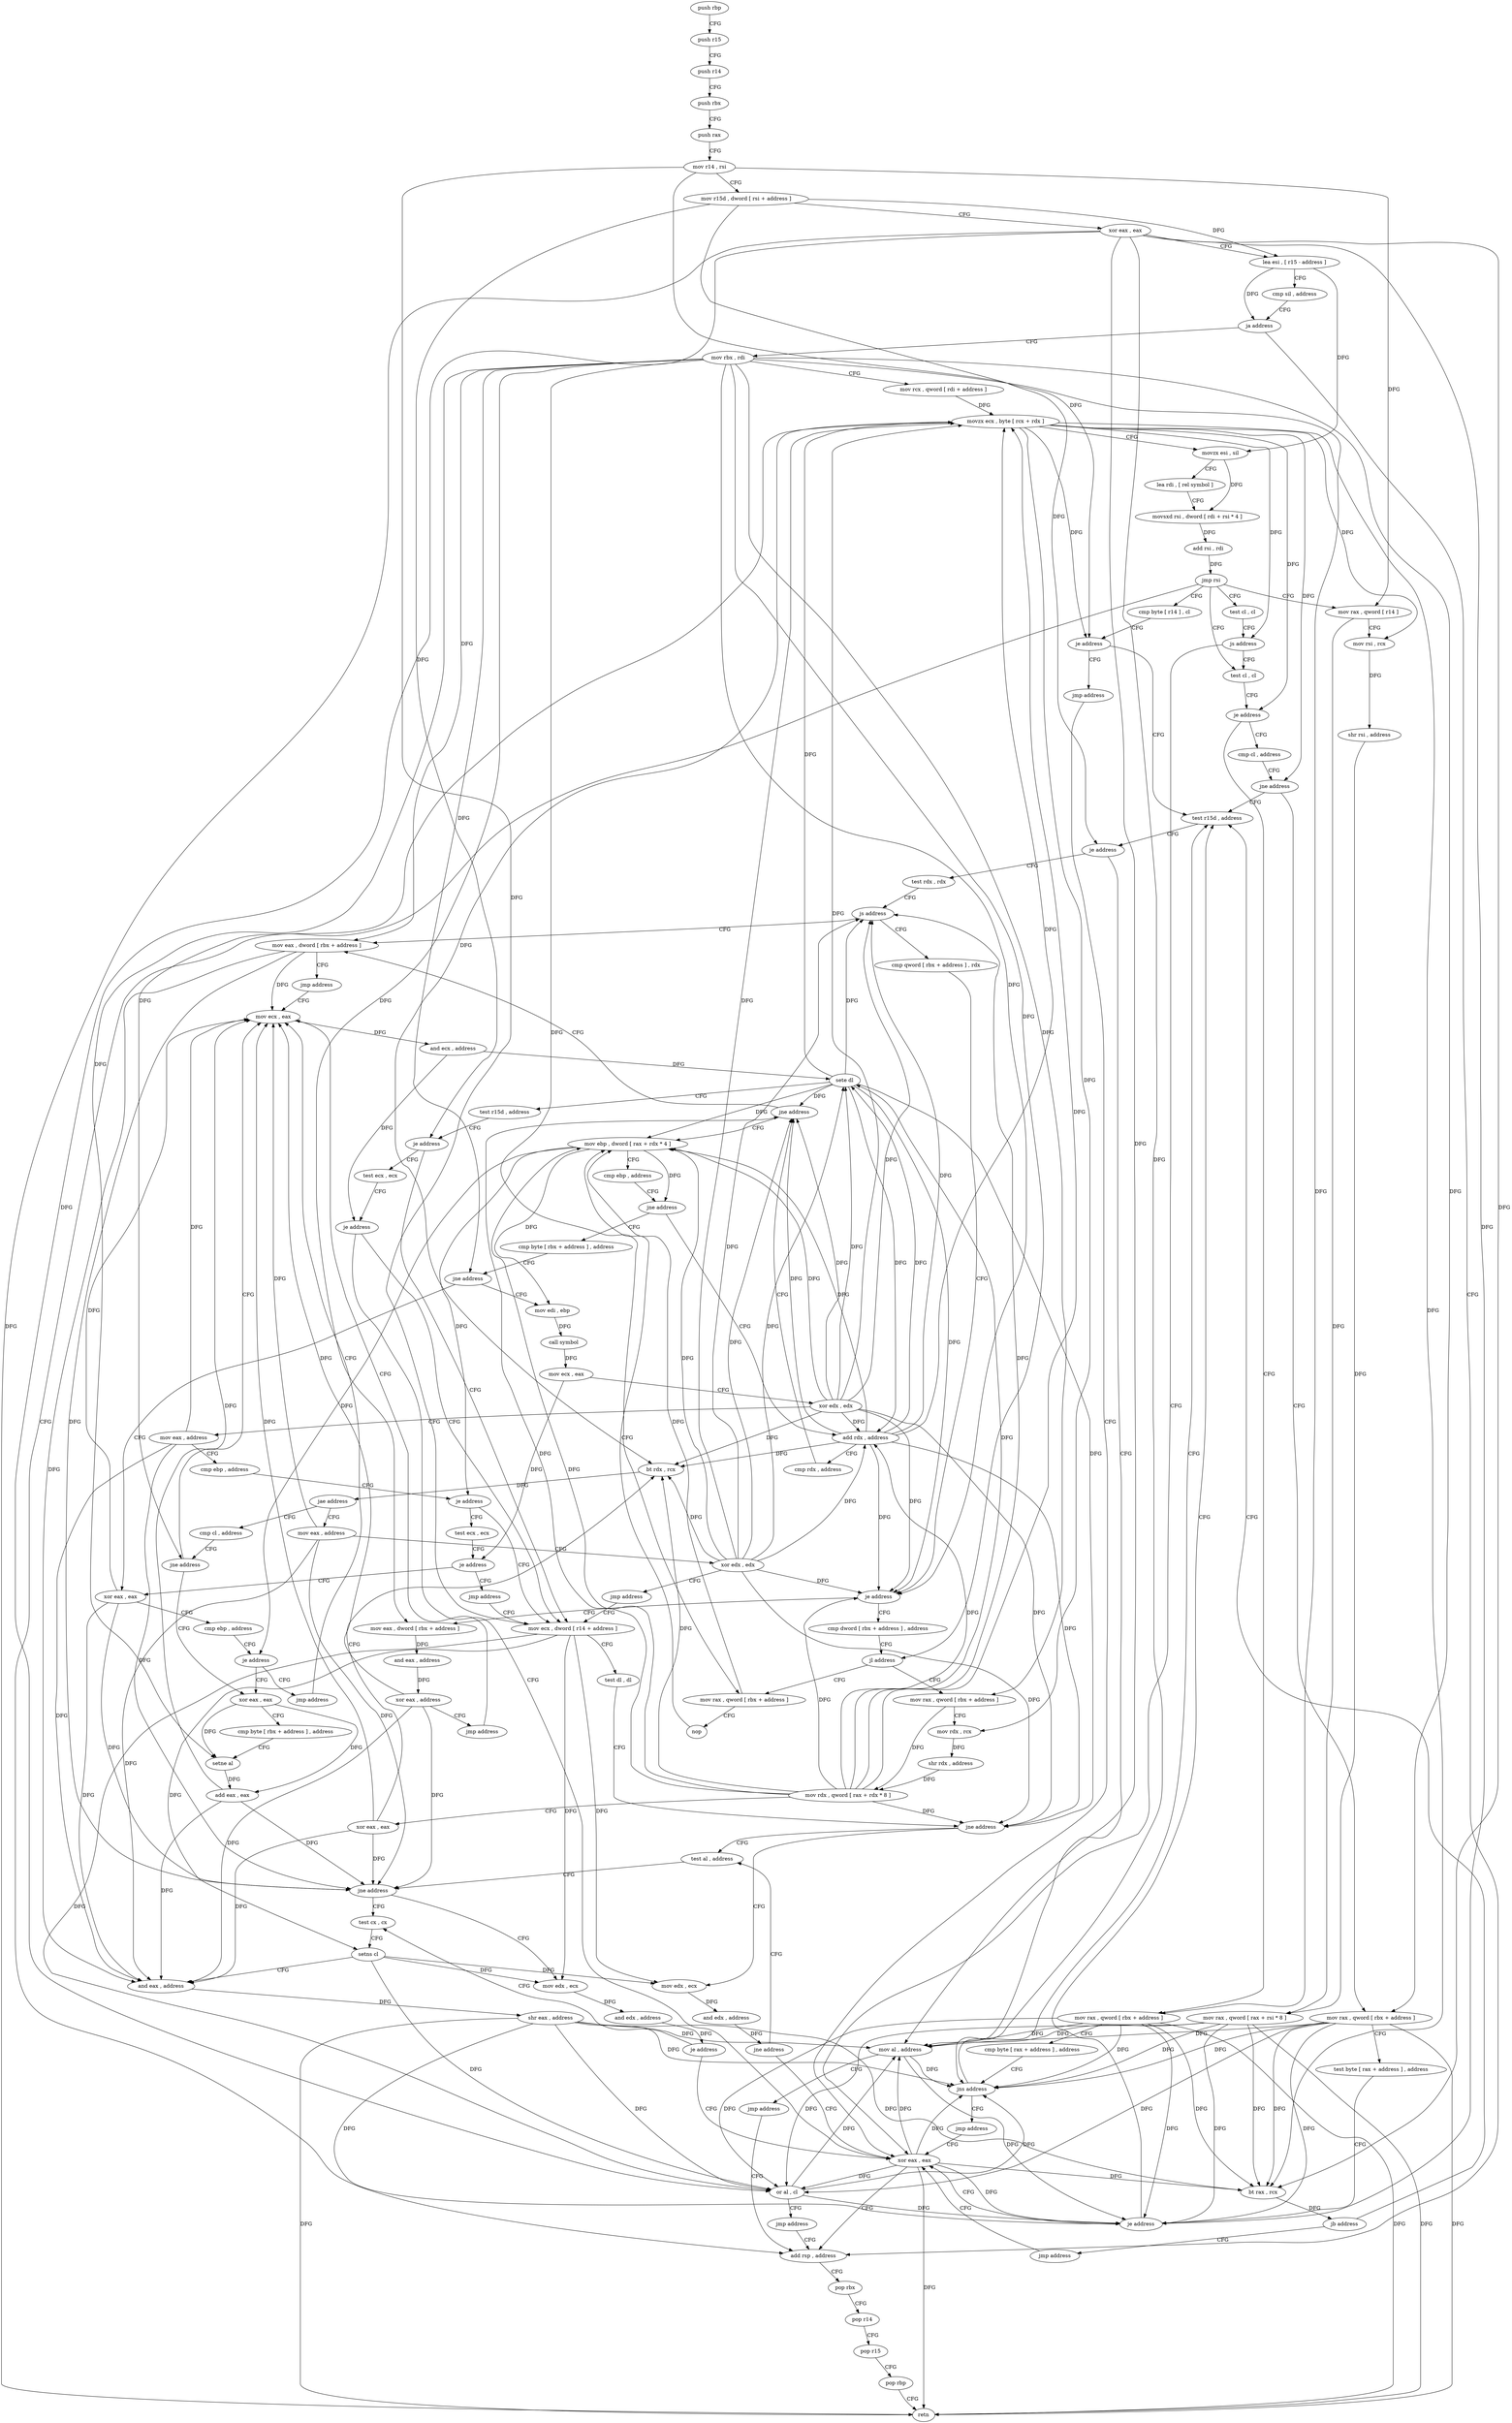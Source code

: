 digraph "func" {
"4293952" [label = "push rbp" ]
"4293953" [label = "push r15" ]
"4293955" [label = "push r14" ]
"4293957" [label = "push rbx" ]
"4293958" [label = "push rax" ]
"4293959" [label = "mov r14 , rsi" ]
"4293962" [label = "mov r15d , dword [ rsi + address ]" ]
"4293966" [label = "xor eax , eax" ]
"4293968" [label = "lea esi , [ r15 - address ]" ]
"4293972" [label = "cmp sil , address" ]
"4293976" [label = "ja address" ]
"4294303" [label = "add rsp , address" ]
"4293982" [label = "mov rbx , rdi" ]
"4294307" [label = "pop rbx" ]
"4294308" [label = "pop r14" ]
"4294310" [label = "pop r15" ]
"4294312" [label = "pop rbp" ]
"4294313" [label = "retn" ]
"4293985" [label = "mov rcx , qword [ rdi + address ]" ]
"4293989" [label = "movzx ecx , byte [ rcx + rdx ]" ]
"4293993" [label = "movzx esi , sil" ]
"4293997" [label = "lea rdi , [ rel symbol ]" ]
"4294004" [label = "movsxd rsi , dword [ rdi + rsi * 4 ]" ]
"4294008" [label = "add rsi , rdi" ]
"4294011" [label = "jmp rsi" ]
"4294013" [label = "cmp byte [ r14 ] , cl" ]
"4294023" [label = "mov rax , qword [ r14 ]" ]
"4294048" [label = "test cl , cl" ]
"4294056" [label = "test cl , cl" ]
"4294016" [label = "je address" ]
"4294089" [label = "test r15d , address" ]
"4294018" [label = "jmp address" ]
"4294026" [label = "mov rsi , rcx" ]
"4294029" [label = "shr rsi , address" ]
"4294033" [label = "mov rax , qword [ rax + rsi * 8 ]" ]
"4294037" [label = "bt rax , rcx" ]
"4294041" [label = "jb address" ]
"4294043" [label = "jmp address" ]
"4294050" [label = "js address" ]
"4294301" [label = "xor eax , eax" ]
"4294058" [label = "je address" ]
"4294193" [label = "mov rax , qword [ rbx + address ]" ]
"4294064" [label = "cmp cl , address" ]
"4294096" [label = "je address" ]
"4294151" [label = "mov al , address" ]
"4294098" [label = "test rdx , rdx" ]
"4294200" [label = "cmp byte [ rax + address ] , address" ]
"4294207" [label = "jns address" ]
"4294209" [label = "jmp address" ]
"4294067" [label = "jne address" ]
"4294069" [label = "mov rax , qword [ rbx + address ]" ]
"4294153" [label = "jmp address" ]
"4294101" [label = "js address" ]
"4294146" [label = "mov eax , dword [ rbx + address ]" ]
"4294103" [label = "cmp qword [ rbx + address ] , rdx" ]
"4294076" [label = "test byte [ rax + address ] , address" ]
"4294083" [label = "je address" ]
"4294149" [label = "jmp address" ]
"4294248" [label = "mov ecx , eax" ]
"4294107" [label = "je address" ]
"4294330" [label = "mov eax , dword [ rbx + address ]" ]
"4294113" [label = "cmp dword [ rbx + address ] , address" ]
"4294250" [label = "and ecx , address" ]
"4294253" [label = "sete dl" ]
"4294256" [label = "test r15d , address" ]
"4294263" [label = "je address" ]
"4294269" [label = "mov ecx , dword [ r14 + address ]" ]
"4294265" [label = "test ecx , ecx" ]
"4294336" [label = "and eax , address" ]
"4294339" [label = "xor eax , address" ]
"4294342" [label = "jmp address" ]
"4294120" [label = "jl address" ]
"4294158" [label = "mov rax , qword [ rbx + address ]" ]
"4294122" [label = "mov rax , qword [ rbx + address ]" ]
"4294273" [label = "test dl , dl" ]
"4294275" [label = "jne address" ]
"4294287" [label = "test al , address" ]
"4294277" [label = "mov edx , ecx" ]
"4294267" [label = "je address" ]
"4294165" [label = "mov rdx , rcx" ]
"4294168" [label = "shr rdx , address" ]
"4294172" [label = "mov rdx , qword [ rax + rdx * 8 ]" ]
"4294176" [label = "xor eax , eax" ]
"4294178" [label = "bt rdx , rcx" ]
"4294182" [label = "jae address" ]
"4294229" [label = "cmp cl , address" ]
"4294184" [label = "mov eax , address" ]
"4294126" [label = "nop" ]
"4294128" [label = "mov ebp , dword [ rax + rdx * 4 ]" ]
"4294289" [label = "jne address" ]
"4294314" [label = "test cx , cx" ]
"4294291" [label = "mov edx , ecx" ]
"4294279" [label = "and edx , address" ]
"4294285" [label = "jne address" ]
"4294232" [label = "jne address" ]
"4294234" [label = "xor eax , eax" ]
"4294189" [label = "xor edx , edx" ]
"4294191" [label = "jmp address" ]
"4294211" [label = "cmp byte [ rbx + address ] , address" ]
"4294218" [label = "jne address" ]
"4294344" [label = "mov edi , ebp" ]
"4294220" [label = "xor eax , eax" ]
"4294136" [label = "add rdx , address" ]
"4294140" [label = "cmp rdx , address" ]
"4294144" [label = "jne address" ]
"4294317" [label = "setns cl" ]
"4294320" [label = "and eax , address" ]
"4294323" [label = "shr eax , address" ]
"4294326" [label = "or al , cl" ]
"4294328" [label = "jmp address" ]
"4294293" [label = "and edx , address" ]
"4294299" [label = "je address" ]
"4294236" [label = "cmp byte [ rbx + address ] , address" ]
"4294243" [label = "setne al" ]
"4294246" [label = "add eax , eax" ]
"4294346" [label = "call symbol" ]
"4294351" [label = "mov ecx , eax" ]
"4294353" [label = "xor edx , edx" ]
"4294355" [label = "mov eax , address" ]
"4294360" [label = "cmp ebp , address" ]
"4294363" [label = "je address" ]
"4294365" [label = "test ecx , ecx" ]
"4294222" [label = "cmp ebp , address" ]
"4294225" [label = "je address" ]
"4294227" [label = "jmp address" ]
"4294131" [label = "cmp ebp , address" ]
"4294134" [label = "jne address" ]
"4294367" [label = "je address" ]
"4294373" [label = "jmp address" ]
"4293952" -> "4293953" [ label = "CFG" ]
"4293953" -> "4293955" [ label = "CFG" ]
"4293955" -> "4293957" [ label = "CFG" ]
"4293957" -> "4293958" [ label = "CFG" ]
"4293958" -> "4293959" [ label = "CFG" ]
"4293959" -> "4293962" [ label = "CFG" ]
"4293959" -> "4294016" [ label = "DFG" ]
"4293959" -> "4294023" [ label = "DFG" ]
"4293959" -> "4294269" [ label = "DFG" ]
"4293962" -> "4293966" [ label = "CFG" ]
"4293962" -> "4293968" [ label = "DFG" ]
"4293962" -> "4294096" [ label = "DFG" ]
"4293962" -> "4294263" [ label = "DFG" ]
"4293966" -> "4293968" [ label = "CFG" ]
"4293966" -> "4294313" [ label = "DFG" ]
"4293966" -> "4294037" [ label = "DFG" ]
"4293966" -> "4294207" [ label = "DFG" ]
"4293966" -> "4294151" [ label = "DFG" ]
"4293966" -> "4294083" [ label = "DFG" ]
"4293966" -> "4294326" [ label = "DFG" ]
"4293968" -> "4293972" [ label = "CFG" ]
"4293968" -> "4293976" [ label = "DFG" ]
"4293968" -> "4293993" [ label = "DFG" ]
"4293972" -> "4293976" [ label = "CFG" ]
"4293976" -> "4294303" [ label = "CFG" ]
"4293976" -> "4293982" [ label = "CFG" ]
"4294303" -> "4294307" [ label = "CFG" ]
"4293982" -> "4293985" [ label = "CFG" ]
"4293982" -> "4294193" [ label = "DFG" ]
"4293982" -> "4294069" [ label = "DFG" ]
"4293982" -> "4294146" [ label = "DFG" ]
"4293982" -> "4294107" [ label = "DFG" ]
"4293982" -> "4294330" [ label = "DFG" ]
"4293982" -> "4294120" [ label = "DFG" ]
"4293982" -> "4294158" [ label = "DFG" ]
"4293982" -> "4294122" [ label = "DFG" ]
"4293982" -> "4294243" [ label = "DFG" ]
"4293982" -> "4294218" [ label = "DFG" ]
"4294307" -> "4294308" [ label = "CFG" ]
"4294308" -> "4294310" [ label = "CFG" ]
"4294310" -> "4294312" [ label = "CFG" ]
"4294312" -> "4294313" [ label = "CFG" ]
"4293985" -> "4293989" [ label = "DFG" ]
"4293989" -> "4293993" [ label = "CFG" ]
"4293989" -> "4294016" [ label = "DFG" ]
"4293989" -> "4294026" [ label = "DFG" ]
"4293989" -> "4294037" [ label = "DFG" ]
"4293989" -> "4294050" [ label = "DFG" ]
"4293989" -> "4294058" [ label = "DFG" ]
"4293989" -> "4294067" [ label = "DFG" ]
"4293989" -> "4294165" [ label = "DFG" ]
"4293989" -> "4294178" [ label = "DFG" ]
"4293989" -> "4294232" [ label = "DFG" ]
"4293993" -> "4293997" [ label = "CFG" ]
"4293993" -> "4294004" [ label = "DFG" ]
"4293997" -> "4294004" [ label = "CFG" ]
"4294004" -> "4294008" [ label = "DFG" ]
"4294008" -> "4294011" [ label = "DFG" ]
"4294011" -> "4294013" [ label = "CFG" ]
"4294011" -> "4294023" [ label = "CFG" ]
"4294011" -> "4294048" [ label = "CFG" ]
"4294011" -> "4294056" [ label = "CFG" ]
"4294011" -> "4294303" [ label = "CFG" ]
"4294013" -> "4294016" [ label = "CFG" ]
"4294023" -> "4294026" [ label = "CFG" ]
"4294023" -> "4294033" [ label = "DFG" ]
"4294048" -> "4294050" [ label = "CFG" ]
"4294056" -> "4294058" [ label = "CFG" ]
"4294016" -> "4294089" [ label = "CFG" ]
"4294016" -> "4294018" [ label = "CFG" ]
"4294089" -> "4294096" [ label = "CFG" ]
"4294018" -> "4294301" [ label = "CFG" ]
"4294026" -> "4294029" [ label = "DFG" ]
"4294029" -> "4294033" [ label = "DFG" ]
"4294033" -> "4294037" [ label = "DFG" ]
"4294033" -> "4294313" [ label = "DFG" ]
"4294033" -> "4294207" [ label = "DFG" ]
"4294033" -> "4294151" [ label = "DFG" ]
"4294033" -> "4294083" [ label = "DFG" ]
"4294033" -> "4294326" [ label = "DFG" ]
"4294037" -> "4294041" [ label = "DFG" ]
"4294041" -> "4294089" [ label = "CFG" ]
"4294041" -> "4294043" [ label = "CFG" ]
"4294043" -> "4294301" [ label = "CFG" ]
"4294050" -> "4294301" [ label = "CFG" ]
"4294050" -> "4294056" [ label = "CFG" ]
"4294301" -> "4294303" [ label = "CFG" ]
"4294301" -> "4294313" [ label = "DFG" ]
"4294301" -> "4294037" [ label = "DFG" ]
"4294301" -> "4294207" [ label = "DFG" ]
"4294301" -> "4294151" [ label = "DFG" ]
"4294301" -> "4294083" [ label = "DFG" ]
"4294301" -> "4294326" [ label = "DFG" ]
"4294058" -> "4294193" [ label = "CFG" ]
"4294058" -> "4294064" [ label = "CFG" ]
"4294193" -> "4294200" [ label = "CFG" ]
"4294193" -> "4294313" [ label = "DFG" ]
"4294193" -> "4294037" [ label = "DFG" ]
"4294193" -> "4294207" [ label = "DFG" ]
"4294193" -> "4294151" [ label = "DFG" ]
"4294193" -> "4294083" [ label = "DFG" ]
"4294193" -> "4294326" [ label = "DFG" ]
"4294064" -> "4294067" [ label = "CFG" ]
"4294096" -> "4294151" [ label = "CFG" ]
"4294096" -> "4294098" [ label = "CFG" ]
"4294151" -> "4294153" [ label = "CFG" ]
"4294151" -> "4294207" [ label = "DFG" ]
"4294151" -> "4294083" [ label = "DFG" ]
"4294098" -> "4294101" [ label = "CFG" ]
"4294200" -> "4294207" [ label = "CFG" ]
"4294207" -> "4294089" [ label = "CFG" ]
"4294207" -> "4294209" [ label = "CFG" ]
"4294209" -> "4294301" [ label = "CFG" ]
"4294067" -> "4294089" [ label = "CFG" ]
"4294067" -> "4294069" [ label = "CFG" ]
"4294069" -> "4294076" [ label = "CFG" ]
"4294069" -> "4294207" [ label = "DFG" ]
"4294069" -> "4294151" [ label = "DFG" ]
"4294069" -> "4294313" [ label = "DFG" ]
"4294069" -> "4294037" [ label = "DFG" ]
"4294069" -> "4294083" [ label = "DFG" ]
"4294069" -> "4294326" [ label = "DFG" ]
"4294153" -> "4294303" [ label = "CFG" ]
"4294101" -> "4294146" [ label = "CFG" ]
"4294101" -> "4294103" [ label = "CFG" ]
"4294146" -> "4294149" [ label = "CFG" ]
"4294146" -> "4294248" [ label = "DFG" ]
"4294146" -> "4294289" [ label = "DFG" ]
"4294146" -> "4294320" [ label = "DFG" ]
"4294103" -> "4294107" [ label = "CFG" ]
"4294076" -> "4294083" [ label = "CFG" ]
"4294083" -> "4294301" [ label = "CFG" ]
"4294083" -> "4294089" [ label = "CFG" ]
"4294149" -> "4294248" [ label = "CFG" ]
"4294248" -> "4294250" [ label = "DFG" ]
"4294107" -> "4294330" [ label = "CFG" ]
"4294107" -> "4294113" [ label = "CFG" ]
"4294330" -> "4294336" [ label = "DFG" ]
"4294113" -> "4294120" [ label = "CFG" ]
"4294250" -> "4294253" [ label = "DFG" ]
"4294250" -> "4294267" [ label = "DFG" ]
"4294253" -> "4294256" [ label = "CFG" ]
"4294253" -> "4293989" [ label = "DFG" ]
"4294253" -> "4294101" [ label = "DFG" ]
"4294253" -> "4294107" [ label = "DFG" ]
"4294253" -> "4294275" [ label = "DFG" ]
"4294253" -> "4294128" [ label = "DFG" ]
"4294253" -> "4294136" [ label = "DFG" ]
"4294253" -> "4294144" [ label = "DFG" ]
"4294256" -> "4294263" [ label = "CFG" ]
"4294263" -> "4294269" [ label = "CFG" ]
"4294263" -> "4294265" [ label = "CFG" ]
"4294269" -> "4294273" [ label = "CFG" ]
"4294269" -> "4294277" [ label = "DFG" ]
"4294269" -> "4294317" [ label = "DFG" ]
"4294269" -> "4294326" [ label = "DFG" ]
"4294269" -> "4294291" [ label = "DFG" ]
"4294265" -> "4294267" [ label = "CFG" ]
"4294336" -> "4294339" [ label = "DFG" ]
"4294339" -> "4294342" [ label = "CFG" ]
"4294339" -> "4294248" [ label = "DFG" ]
"4294339" -> "4294289" [ label = "DFG" ]
"4294339" -> "4294320" [ label = "DFG" ]
"4294342" -> "4294248" [ label = "CFG" ]
"4294120" -> "4294158" [ label = "CFG" ]
"4294120" -> "4294122" [ label = "CFG" ]
"4294158" -> "4294165" [ label = "CFG" ]
"4294158" -> "4294172" [ label = "DFG" ]
"4294122" -> "4294126" [ label = "CFG" ]
"4294122" -> "4294128" [ label = "DFG" ]
"4294273" -> "4294275" [ label = "CFG" ]
"4294275" -> "4294287" [ label = "CFG" ]
"4294275" -> "4294277" [ label = "CFG" ]
"4294287" -> "4294289" [ label = "CFG" ]
"4294277" -> "4294279" [ label = "DFG" ]
"4294267" -> "4294301" [ label = "CFG" ]
"4294267" -> "4294269" [ label = "CFG" ]
"4294165" -> "4294168" [ label = "DFG" ]
"4294168" -> "4294172" [ label = "DFG" ]
"4294172" -> "4294176" [ label = "CFG" ]
"4294172" -> "4293989" [ label = "DFG" ]
"4294172" -> "4294101" [ label = "DFG" ]
"4294172" -> "4294107" [ label = "DFG" ]
"4294172" -> "4294275" [ label = "DFG" ]
"4294172" -> "4294253" [ label = "DFG" ]
"4294172" -> "4294178" [ label = "DFG" ]
"4294172" -> "4294128" [ label = "DFG" ]
"4294172" -> "4294136" [ label = "DFG" ]
"4294172" -> "4294144" [ label = "DFG" ]
"4294176" -> "4294178" [ label = "CFG" ]
"4294176" -> "4294248" [ label = "DFG" ]
"4294176" -> "4294289" [ label = "DFG" ]
"4294176" -> "4294320" [ label = "DFG" ]
"4294178" -> "4294182" [ label = "DFG" ]
"4294182" -> "4294229" [ label = "CFG" ]
"4294182" -> "4294184" [ label = "CFG" ]
"4294229" -> "4294232" [ label = "CFG" ]
"4294184" -> "4294189" [ label = "CFG" ]
"4294184" -> "4294248" [ label = "DFG" ]
"4294184" -> "4294289" [ label = "DFG" ]
"4294184" -> "4294320" [ label = "DFG" ]
"4294126" -> "4294128" [ label = "CFG" ]
"4294128" -> "4294131" [ label = "CFG" ]
"4294128" -> "4294134" [ label = "DFG" ]
"4294128" -> "4294344" [ label = "DFG" ]
"4294128" -> "4294363" [ label = "DFG" ]
"4294128" -> "4294225" [ label = "DFG" ]
"4294289" -> "4294314" [ label = "CFG" ]
"4294289" -> "4294291" [ label = "CFG" ]
"4294314" -> "4294317" [ label = "CFG" ]
"4294291" -> "4294293" [ label = "DFG" ]
"4294279" -> "4294285" [ label = "DFG" ]
"4294285" -> "4294301" [ label = "CFG" ]
"4294285" -> "4294287" [ label = "CFG" ]
"4294232" -> "4294248" [ label = "CFG" ]
"4294232" -> "4294234" [ label = "CFG" ]
"4294234" -> "4294236" [ label = "CFG" ]
"4294234" -> "4294243" [ label = "DFG" ]
"4294234" -> "4294246" [ label = "DFG" ]
"4294189" -> "4294191" [ label = "CFG" ]
"4294189" -> "4293989" [ label = "DFG" ]
"4294189" -> "4294101" [ label = "DFG" ]
"4294189" -> "4294107" [ label = "DFG" ]
"4294189" -> "4294275" [ label = "DFG" ]
"4294189" -> "4294253" [ label = "DFG" ]
"4294189" -> "4294178" [ label = "DFG" ]
"4294189" -> "4294128" [ label = "DFG" ]
"4294189" -> "4294136" [ label = "DFG" ]
"4294189" -> "4294144" [ label = "DFG" ]
"4294191" -> "4294269" [ label = "CFG" ]
"4294211" -> "4294218" [ label = "CFG" ]
"4294218" -> "4294344" [ label = "CFG" ]
"4294218" -> "4294220" [ label = "CFG" ]
"4294344" -> "4294346" [ label = "DFG" ]
"4294220" -> "4294222" [ label = "CFG" ]
"4294220" -> "4294248" [ label = "DFG" ]
"4294220" -> "4294289" [ label = "DFG" ]
"4294220" -> "4294320" [ label = "DFG" ]
"4294136" -> "4294140" [ label = "CFG" ]
"4294136" -> "4293989" [ label = "DFG" ]
"4294136" -> "4294101" [ label = "DFG" ]
"4294136" -> "4294107" [ label = "DFG" ]
"4294136" -> "4294275" [ label = "DFG" ]
"4294136" -> "4294128" [ label = "DFG" ]
"4294136" -> "4294253" [ label = "DFG" ]
"4294136" -> "4294178" [ label = "DFG" ]
"4294136" -> "4294144" [ label = "DFG" ]
"4294140" -> "4294144" [ label = "CFG" ]
"4294144" -> "4294128" [ label = "CFG" ]
"4294144" -> "4294146" [ label = "CFG" ]
"4294317" -> "4294320" [ label = "CFG" ]
"4294317" -> "4294277" [ label = "DFG" ]
"4294317" -> "4294326" [ label = "DFG" ]
"4294317" -> "4294291" [ label = "DFG" ]
"4294320" -> "4294323" [ label = "DFG" ]
"4294323" -> "4294326" [ label = "DFG" ]
"4294323" -> "4294207" [ label = "DFG" ]
"4294323" -> "4294151" [ label = "DFG" ]
"4294323" -> "4294083" [ label = "DFG" ]
"4294323" -> "4294313" [ label = "DFG" ]
"4294323" -> "4294037" [ label = "DFG" ]
"4294326" -> "4294328" [ label = "CFG" ]
"4294326" -> "4294207" [ label = "DFG" ]
"4294326" -> "4294151" [ label = "DFG" ]
"4294326" -> "4294083" [ label = "DFG" ]
"4294328" -> "4294303" [ label = "CFG" ]
"4294293" -> "4294299" [ label = "DFG" ]
"4294299" -> "4294314" [ label = "CFG" ]
"4294299" -> "4294301" [ label = "CFG" ]
"4294236" -> "4294243" [ label = "CFG" ]
"4294243" -> "4294246" [ label = "DFG" ]
"4294246" -> "4294248" [ label = "DFG" ]
"4294246" -> "4294289" [ label = "DFG" ]
"4294246" -> "4294320" [ label = "DFG" ]
"4294346" -> "4294351" [ label = "DFG" ]
"4294351" -> "4294353" [ label = "CFG" ]
"4294351" -> "4294367" [ label = "DFG" ]
"4294353" -> "4294355" [ label = "CFG" ]
"4294353" -> "4293989" [ label = "DFG" ]
"4294353" -> "4294101" [ label = "DFG" ]
"4294353" -> "4294107" [ label = "DFG" ]
"4294353" -> "4294275" [ label = "DFG" ]
"4294353" -> "4294128" [ label = "DFG" ]
"4294353" -> "4294136" [ label = "DFG" ]
"4294353" -> "4294144" [ label = "DFG" ]
"4294353" -> "4294253" [ label = "DFG" ]
"4294353" -> "4294178" [ label = "DFG" ]
"4294355" -> "4294360" [ label = "CFG" ]
"4294355" -> "4294248" [ label = "DFG" ]
"4294355" -> "4294289" [ label = "DFG" ]
"4294355" -> "4294320" [ label = "DFG" ]
"4294360" -> "4294363" [ label = "CFG" ]
"4294363" -> "4294269" [ label = "CFG" ]
"4294363" -> "4294365" [ label = "CFG" ]
"4294365" -> "4294367" [ label = "CFG" ]
"4294222" -> "4294225" [ label = "CFG" ]
"4294225" -> "4294234" [ label = "CFG" ]
"4294225" -> "4294227" [ label = "CFG" ]
"4294227" -> "4294248" [ label = "CFG" ]
"4294131" -> "4294134" [ label = "CFG" ]
"4294134" -> "4294211" [ label = "CFG" ]
"4294134" -> "4294136" [ label = "CFG" ]
"4294367" -> "4294220" [ label = "CFG" ]
"4294367" -> "4294373" [ label = "CFG" ]
"4294373" -> "4294269" [ label = "CFG" ]
}
